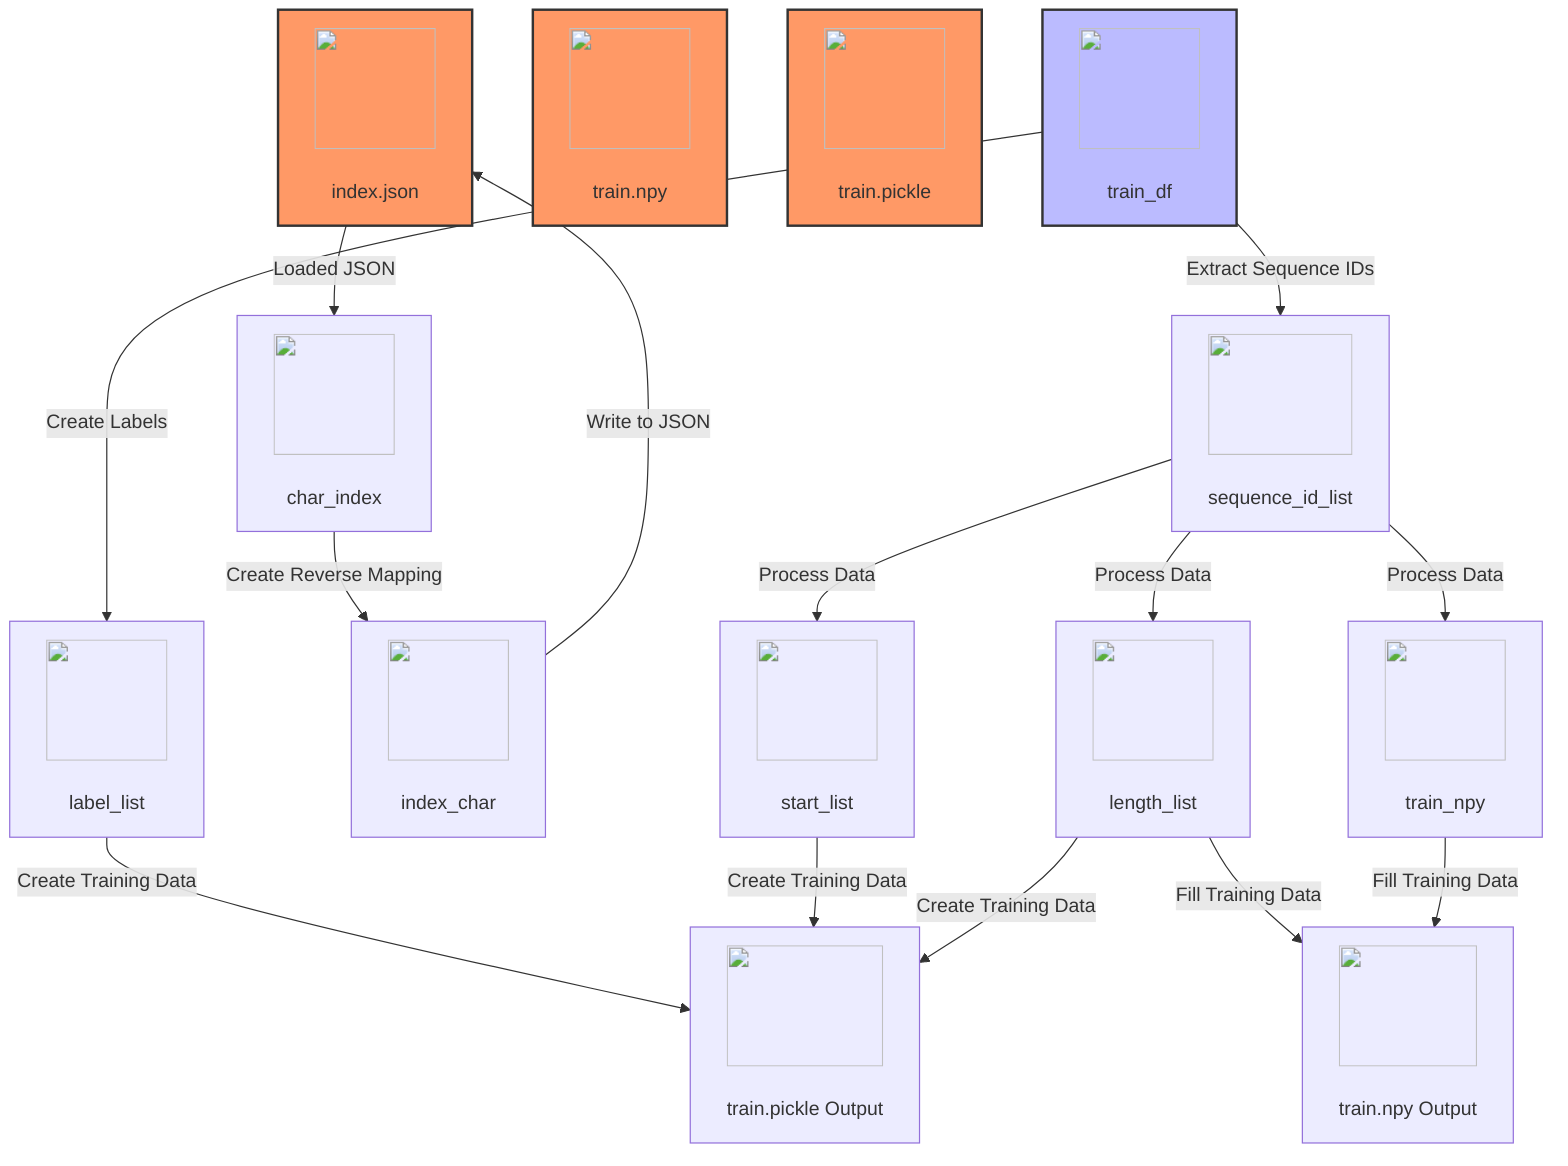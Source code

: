 flowchart TD
    %% Data Sources
    A["<img src='icons/file.svg' width=100 height=100/> <br/> index.json"]:::data_source -->|Loaded JSON| B["<img src='icons/database.svg' width=100 height=100/> <br/> char_index"]
    C["<img src='icons/file.svg' width=100 height=100/> <br/> train.npy"]:::data_source 
    D["<img src='icons/file.svg' width=100 height=100/> <br/> train.pickle"]:::data_source    
    
    %% Data Variables
    E["<img src='icons/table.svg' width=100 height=100/> <br/> train_df"]:::variable -->|Extract Sequence IDs| F["<img src='icons/column_split.svg' width=100 height=100/> <br/> sequence_id_list"]
    E -->|Create Labels| G["<img src='icons/column_split.svg' width=100 height=100/> <br/> label_list"]
    B -->|Create Reverse Mapping| H["<img src='icons/column_split.svg' width=100 height=100/> <br/> index_char"]
    F -->|Process Data| I["<img src='icons/row_split.svg' width=100 height=100/> <br/> start_list"] & J["<img src='icons/row_split.svg' width=100 height=100/> <br/> length_list"] & K["<img src='icons/row_split.svg' width=100 height=100/> <br/> train_npy"]

    %% Data Processing and Output
    J & K -->|Fill Training Data| L["<img src='dummy_plots/barplot_template.svg' width=100 height=100/> <br/> train.npy Output"]
    G & I & J -->|Create Training Data| M["<img src='dummy_plots/boxplot_template.svg' width=100 height=100/> <br/> train.pickle Output"]
    H -->|Write to JSON| A
    
    %% Style Declarations
    classDef data_source fill:#f96,stroke:#333,stroke-width:2;
    classDef variable fill:#bbf,stroke:#333,stroke-width:2;